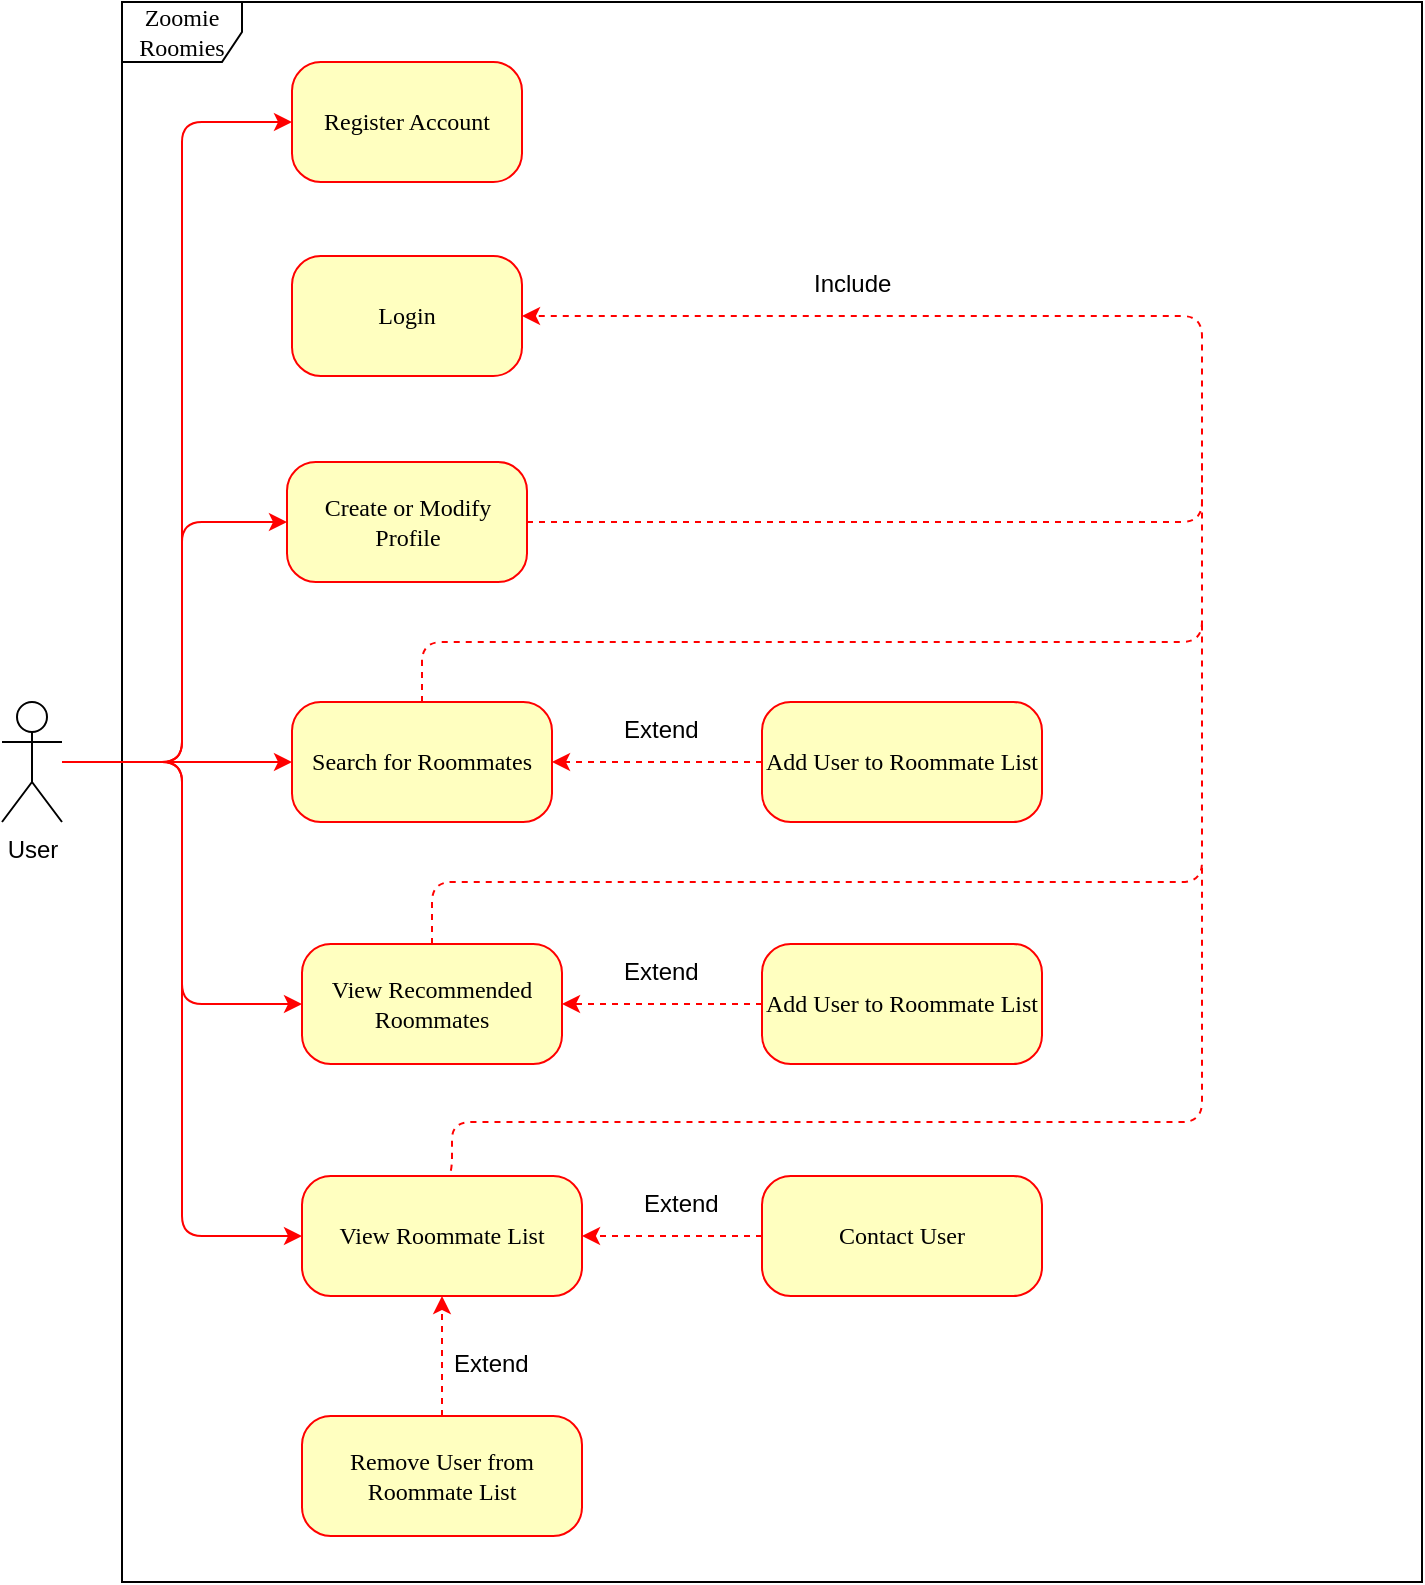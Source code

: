 <mxfile version="16.4.3" type="device"><diagram name="Page-1" id="58cdce13-f638-feb5-8d6f-7d28b1aa9fa0"><mxGraphModel dx="1186" dy="589" grid="1" gridSize="10" guides="1" tooltips="1" connect="1" arrows="1" fold="1" page="1" pageScale="1" pageWidth="1100" pageHeight="850" background="none" math="0" shadow="0"><root><mxCell id="0"/><mxCell id="1" parent="0"/><mxCell id="2a3bc250acf0617d-8" value="Zoomie Roomies" style="shape=umlFrame;whiteSpace=wrap;html=1;rounded=1;shadow=0;comic=0;labelBackgroundColor=none;strokeWidth=1;fontFamily=Verdana;fontSize=12;align=center;" parent="1" vertex="1"><mxGeometry x="160" y="10" width="650" height="790" as="geometry"/></mxCell><mxCell id="382b91b5511bd0f7-6" value="Login" style="rounded=1;whiteSpace=wrap;html=1;arcSize=24;fillColor=#ffffc0;strokeColor=#ff0000;shadow=0;comic=0;labelBackgroundColor=none;fontFamily=Verdana;fontSize=12;fontColor=#000000;align=center;" parent="1" vertex="1"><mxGeometry x="245" y="137" width="115" height="60" as="geometry"/></mxCell><mxCell id="jnJCEQpN_In10MRqSpB5-3" value="User" style="shape=umlActor;verticalLabelPosition=bottom;verticalAlign=top;html=1;outlineConnect=0;" parent="1" vertex="1"><mxGeometry x="100" y="360" width="30" height="60" as="geometry"/></mxCell><mxCell id="jnJCEQpN_In10MRqSpB5-4" value="Register Account" style="rounded=1;whiteSpace=wrap;html=1;arcSize=24;fillColor=#ffffc0;strokeColor=#ff0000;shadow=0;comic=0;labelBackgroundColor=none;fontFamily=Verdana;fontSize=12;fontColor=#000000;align=center;" parent="1" vertex="1"><mxGeometry x="245" y="40" width="115" height="60" as="geometry"/></mxCell><mxCell id="jnJCEQpN_In10MRqSpB5-9" value="Create or Modify Profile" style="rounded=1;whiteSpace=wrap;html=1;arcSize=24;fillColor=#ffffc0;strokeColor=#ff0000;shadow=0;comic=0;labelBackgroundColor=none;fontFamily=Verdana;fontSize=12;fontColor=#000000;align=center;" parent="1" vertex="1"><mxGeometry x="242.5" y="240" width="120" height="60" as="geometry"/></mxCell><mxCell id="jnJCEQpN_In10MRqSpB5-12" value="Include" style="text;strokeColor=none;fillColor=none;align=left;verticalAlign=top;spacingLeft=4;spacingRight=4;overflow=hidden;rotatable=0;points=[[0,0.5],[1,0.5]];portConstraint=eastwest;" parent="1" vertex="1"><mxGeometry x="500" y="137" width="60" height="23.5" as="geometry"/></mxCell><mxCell id="jnJCEQpN_In10MRqSpB5-13" value="Search for Roommates" style="rounded=1;whiteSpace=wrap;html=1;arcSize=24;fillColor=#ffffc0;strokeColor=#ff0000;shadow=0;comic=0;labelBackgroundColor=none;fontFamily=Verdana;fontSize=12;fontColor=#000000;align=center;" parent="1" vertex="1"><mxGeometry x="245" y="360" width="130" height="60" as="geometry"/></mxCell><mxCell id="jnJCEQpN_In10MRqSpB5-14" value="Add User to Roommate List" style="rounded=1;whiteSpace=wrap;html=1;arcSize=24;fillColor=#ffffc0;strokeColor=#ff0000;shadow=0;comic=0;labelBackgroundColor=none;fontFamily=Verdana;fontSize=12;fontColor=#000000;align=center;" parent="1" vertex="1"><mxGeometry x="480" y="360" width="140" height="60" as="geometry"/></mxCell><mxCell id="jnJCEQpN_In10MRqSpB5-16" value="View Roommate List" style="rounded=1;whiteSpace=wrap;html=1;arcSize=24;fillColor=#ffffc0;strokeColor=#ff0000;shadow=0;comic=0;labelBackgroundColor=none;fontFamily=Verdana;fontSize=12;fontColor=#000000;align=center;" parent="1" vertex="1"><mxGeometry x="250" y="597" width="140" height="60" as="geometry"/></mxCell><mxCell id="jnJCEQpN_In10MRqSpB5-17" value="Remove User from Roommate List" style="rounded=1;whiteSpace=wrap;html=1;arcSize=24;fillColor=#ffffc0;strokeColor=#ff0000;shadow=0;comic=0;labelBackgroundColor=none;fontFamily=Verdana;fontSize=12;fontColor=#000000;align=center;" parent="1" vertex="1"><mxGeometry x="250" y="717" width="140" height="60" as="geometry"/></mxCell><mxCell id="jnJCEQpN_In10MRqSpB5-18" value="Contact User" style="rounded=1;whiteSpace=wrap;html=1;arcSize=24;fillColor=#ffffc0;strokeColor=#ff0000;shadow=0;comic=0;labelBackgroundColor=none;fontFamily=Verdana;fontSize=12;fontColor=#000000;align=center;" parent="1" vertex="1"><mxGeometry x="480" y="597" width="140" height="60" as="geometry"/></mxCell><mxCell id="jnJCEQpN_In10MRqSpB5-20" value="View Recommended Roommates" style="rounded=1;whiteSpace=wrap;html=1;arcSize=24;fillColor=#ffffc0;strokeColor=#ff0000;shadow=0;comic=0;labelBackgroundColor=none;fontFamily=Verdana;fontSize=12;fontColor=#000000;align=center;" parent="1" vertex="1"><mxGeometry x="250" y="481" width="130" height="60" as="geometry"/></mxCell><mxCell id="jnJCEQpN_In10MRqSpB5-26" value="" style="edgeStyle=elbowEdgeStyle;elbow=horizontal;endArrow=classic;html=1;strokeColor=#FF0000;entryX=0;entryY=0.5;entryDx=0;entryDy=0;" parent="1" target="jnJCEQpN_In10MRqSpB5-9" edge="1"><mxGeometry width="50" height="50" relative="1" as="geometry"><mxPoint x="130" y="390" as="sourcePoint"/><mxPoint x="250" y="110" as="targetPoint"/><Array as="points"><mxPoint x="190" y="330"/></Array></mxGeometry></mxCell><mxCell id="jnJCEQpN_In10MRqSpB5-27" value="" style="edgeStyle=elbowEdgeStyle;elbow=horizontal;endArrow=classic;html=1;strokeColor=#FF0000;entryX=0;entryY=0.5;entryDx=0;entryDy=0;" parent="1" target="jnJCEQpN_In10MRqSpB5-13" edge="1"><mxGeometry width="50" height="50" relative="1" as="geometry"><mxPoint x="130" y="390" as="sourcePoint"/><mxPoint x="240" y="200" as="targetPoint"/></mxGeometry></mxCell><mxCell id="jnJCEQpN_In10MRqSpB5-29" value="" style="edgeStyle=elbowEdgeStyle;elbow=horizontal;endArrow=classic;html=1;strokeColor=#FF0000;entryX=0;entryY=0.5;entryDx=0;entryDy=0;" parent="1" target="jnJCEQpN_In10MRqSpB5-4" edge="1"><mxGeometry width="50" height="50" relative="1" as="geometry"><mxPoint x="130" y="390" as="sourcePoint"/><mxPoint x="255" y="200" as="targetPoint"/><Array as="points"><mxPoint x="190" y="230"/></Array></mxGeometry></mxCell><mxCell id="jnJCEQpN_In10MRqSpB5-34" value="" style="endArrow=classic;html=1;strokeColor=#FF0000;dashed=1;entryX=1;entryY=0.5;entryDx=0;entryDy=0;" parent="1" source="jnJCEQpN_In10MRqSpB5-14" target="jnJCEQpN_In10MRqSpB5-13" edge="1"><mxGeometry width="50" height="50" relative="1" as="geometry"><mxPoint x="312.5" y="250" as="sourcePoint"/><mxPoint x="313" y="420" as="targetPoint"/></mxGeometry></mxCell><mxCell id="jnJCEQpN_In10MRqSpB5-35" value="Extend" style="text;strokeColor=none;fillColor=none;align=left;verticalAlign=top;spacingLeft=4;spacingRight=4;overflow=hidden;rotatable=0;points=[[0,0.5],[1,0.5]];portConstraint=eastwest;" parent="1" vertex="1"><mxGeometry x="405" y="360" width="60" height="23.5" as="geometry"/></mxCell><mxCell id="jnJCEQpN_In10MRqSpB5-37" value="Add User to Roommate List" style="rounded=1;whiteSpace=wrap;html=1;arcSize=24;fillColor=#ffffc0;strokeColor=#ff0000;shadow=0;comic=0;labelBackgroundColor=none;fontFamily=Verdana;fontSize=12;fontColor=#000000;align=center;" parent="1" vertex="1"><mxGeometry x="480" y="481" width="140" height="60" as="geometry"/></mxCell><mxCell id="jnJCEQpN_In10MRqSpB5-38" value="" style="endArrow=classic;html=1;strokeColor=#FF0000;dashed=1;entryX=1;entryY=0.5;entryDx=0;entryDy=0;exitX=0;exitY=0.5;exitDx=0;exitDy=0;" parent="1" source="jnJCEQpN_In10MRqSpB5-37" target="jnJCEQpN_In10MRqSpB5-20" edge="1"><mxGeometry width="50" height="50" relative="1" as="geometry"><mxPoint x="485" y="510.5" as="sourcePoint"/><mxPoint x="380" y="510.5" as="targetPoint"/></mxGeometry></mxCell><mxCell id="jnJCEQpN_In10MRqSpB5-39" value="Extend" style="text;strokeColor=none;fillColor=none;align=left;verticalAlign=top;spacingLeft=4;spacingRight=4;overflow=hidden;rotatable=0;points=[[0,0.5],[1,0.5]];portConstraint=eastwest;" parent="1" vertex="1"><mxGeometry x="405" y="481" width="60" height="23.5" as="geometry"/></mxCell><mxCell id="jnJCEQpN_In10MRqSpB5-40" value="" style="edgeStyle=elbowEdgeStyle;elbow=horizontal;endArrow=classic;html=1;strokeColor=#FF0000;entryX=0;entryY=0.5;entryDx=0;entryDy=0;" parent="1" target="jnJCEQpN_In10MRqSpB5-20" edge="1"><mxGeometry width="50" height="50" relative="1" as="geometry"><mxPoint x="130" y="390" as="sourcePoint"/><mxPoint x="255" y="400" as="targetPoint"/></mxGeometry></mxCell><mxCell id="jnJCEQpN_In10MRqSpB5-41" value="" style="edgeStyle=elbowEdgeStyle;elbow=horizontal;endArrow=classic;html=1;strokeColor=#FF0000;entryX=0;entryY=0.5;entryDx=0;entryDy=0;" parent="1" target="jnJCEQpN_In10MRqSpB5-16" edge="1"><mxGeometry width="50" height="50" relative="1" as="geometry"><mxPoint x="130" y="390" as="sourcePoint"/><mxPoint x="250" y="600" as="targetPoint"/><Array as="points"><mxPoint x="190" y="440"/></Array></mxGeometry></mxCell><mxCell id="jnJCEQpN_In10MRqSpB5-42" value="" style="endArrow=classic;html=1;strokeColor=#FF0000;dashed=1;entryX=1;entryY=0.5;entryDx=0;entryDy=0;exitX=0;exitY=0.5;exitDx=0;exitDy=0;" parent="1" source="jnJCEQpN_In10MRqSpB5-18" target="jnJCEQpN_In10MRqSpB5-16" edge="1"><mxGeometry width="50" height="50" relative="1" as="geometry"><mxPoint x="505" y="617" as="sourcePoint"/><mxPoint x="405" y="617" as="targetPoint"/></mxGeometry></mxCell><mxCell id="jnJCEQpN_In10MRqSpB5-43" value="" style="endArrow=classic;html=1;strokeColor=#FF0000;dashed=1;entryX=0.5;entryY=1;entryDx=0;entryDy=0;exitX=0.5;exitY=0;exitDx=0;exitDy=0;" parent="1" source="jnJCEQpN_In10MRqSpB5-17" target="jnJCEQpN_In10MRqSpB5-16" edge="1"><mxGeometry width="50" height="50" relative="1" as="geometry"><mxPoint x="480" y="677" as="sourcePoint"/><mxPoint x="390" y="677" as="targetPoint"/></mxGeometry></mxCell><mxCell id="jnJCEQpN_In10MRqSpB5-45" value="Extend" style="text;strokeColor=none;fillColor=none;align=left;verticalAlign=top;spacingLeft=4;spacingRight=4;overflow=hidden;rotatable=0;points=[[0,0.5],[1,0.5]];portConstraint=eastwest;" parent="1" vertex="1"><mxGeometry x="415" y="597" width="60" height="23.5" as="geometry"/></mxCell><mxCell id="jnJCEQpN_In10MRqSpB5-46" value="Extend" style="text;strokeColor=none;fillColor=none;align=left;verticalAlign=top;spacingLeft=4;spacingRight=4;overflow=hidden;rotatable=0;points=[[0,0.5],[1,0.5]];portConstraint=eastwest;" parent="1" vertex="1"><mxGeometry x="320" y="677" width="60" height="23.5" as="geometry"/></mxCell><mxCell id="jnJCEQpN_In10MRqSpB5-51" value="" style="edgeStyle=segmentEdgeStyle;endArrow=classic;html=1;dashed=1;strokeColor=#FF0000;exitX=0.5;exitY=0;exitDx=0;exitDy=0;entryX=1;entryY=0.5;entryDx=0;entryDy=0;" parent="1" source="jnJCEQpN_In10MRqSpB5-13" target="382b91b5511bd0f7-6" edge="1"><mxGeometry width="50" height="50" relative="1" as="geometry"><mxPoint x="365" y="330" as="sourcePoint"/><mxPoint x="415" y="280" as="targetPoint"/><Array as="points"><mxPoint x="310" y="330"/><mxPoint x="700" y="330"/><mxPoint x="700" y="167"/></Array></mxGeometry></mxCell><mxCell id="jnJCEQpN_In10MRqSpB5-52" value="" style="edgeStyle=segmentEdgeStyle;endArrow=none;html=1;dashed=1;strokeColor=#FF0000;exitX=1;exitY=0.5;exitDx=0;exitDy=0;endFill=0;" parent="1" source="jnJCEQpN_In10MRqSpB5-9" edge="1"><mxGeometry width="50" height="50" relative="1" as="geometry"><mxPoint x="320" y="370" as="sourcePoint"/><mxPoint x="700" y="240" as="targetPoint"/><Array as="points"><mxPoint x="700" y="270"/></Array></mxGeometry></mxCell><mxCell id="jnJCEQpN_In10MRqSpB5-54" value="" style="edgeStyle=segmentEdgeStyle;endArrow=none;html=1;dashed=1;strokeColor=#FF0000;exitX=0.5;exitY=0;exitDx=0;exitDy=0;endFill=0;" parent="1" source="jnJCEQpN_In10MRqSpB5-20" edge="1"><mxGeometry width="50" height="50" relative="1" as="geometry"><mxPoint x="320" y="450" as="sourcePoint"/><mxPoint x="700" y="320" as="targetPoint"/><Array as="points"><mxPoint x="315" y="450"/><mxPoint x="700" y="450"/></Array></mxGeometry></mxCell><mxCell id="jnJCEQpN_In10MRqSpB5-55" value="" style="edgeStyle=segmentEdgeStyle;endArrow=none;html=1;dashed=1;strokeColor=#FF0000;exitX=0.5;exitY=0;exitDx=0;exitDy=0;endFill=0;" parent="1" source="jnJCEQpN_In10MRqSpB5-16" edge="1"><mxGeometry width="50" height="50" relative="1" as="geometry"><mxPoint x="325" y="491" as="sourcePoint"/><mxPoint x="700" y="440" as="targetPoint"/><Array as="points"><mxPoint x="325" y="597"/><mxPoint x="325" y="570"/><mxPoint x="700" y="570"/></Array></mxGeometry></mxCell></root></mxGraphModel></diagram></mxfile>